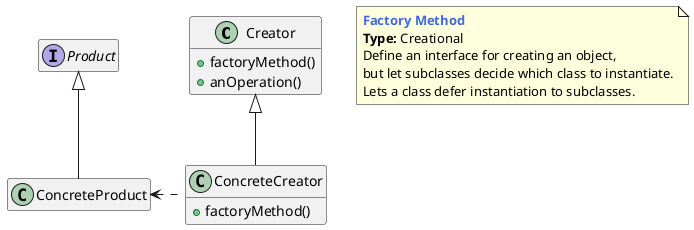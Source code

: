 @startuml FACTORY METHOD

class Creator {
    + factoryMethod()
    + anOperation()
}

class ConcreteCreator {
    + factoryMethod()
}

interface Product

class ConcreteProduct

hide empty members

Product <|-- ConcreteProduct
Creator <|-- ConcreteCreator
ConcreteProduct <. ConcreteCreator

note as N1
    <b><color:royalBlue>Factory Method</color></b>
    <b>Type:</b> Creational
    Define an interface for creating an object,
    but let subclasses decide which class to instantiate.
    Lets a class defer instantiation to subclasses.
end note

@enduml
